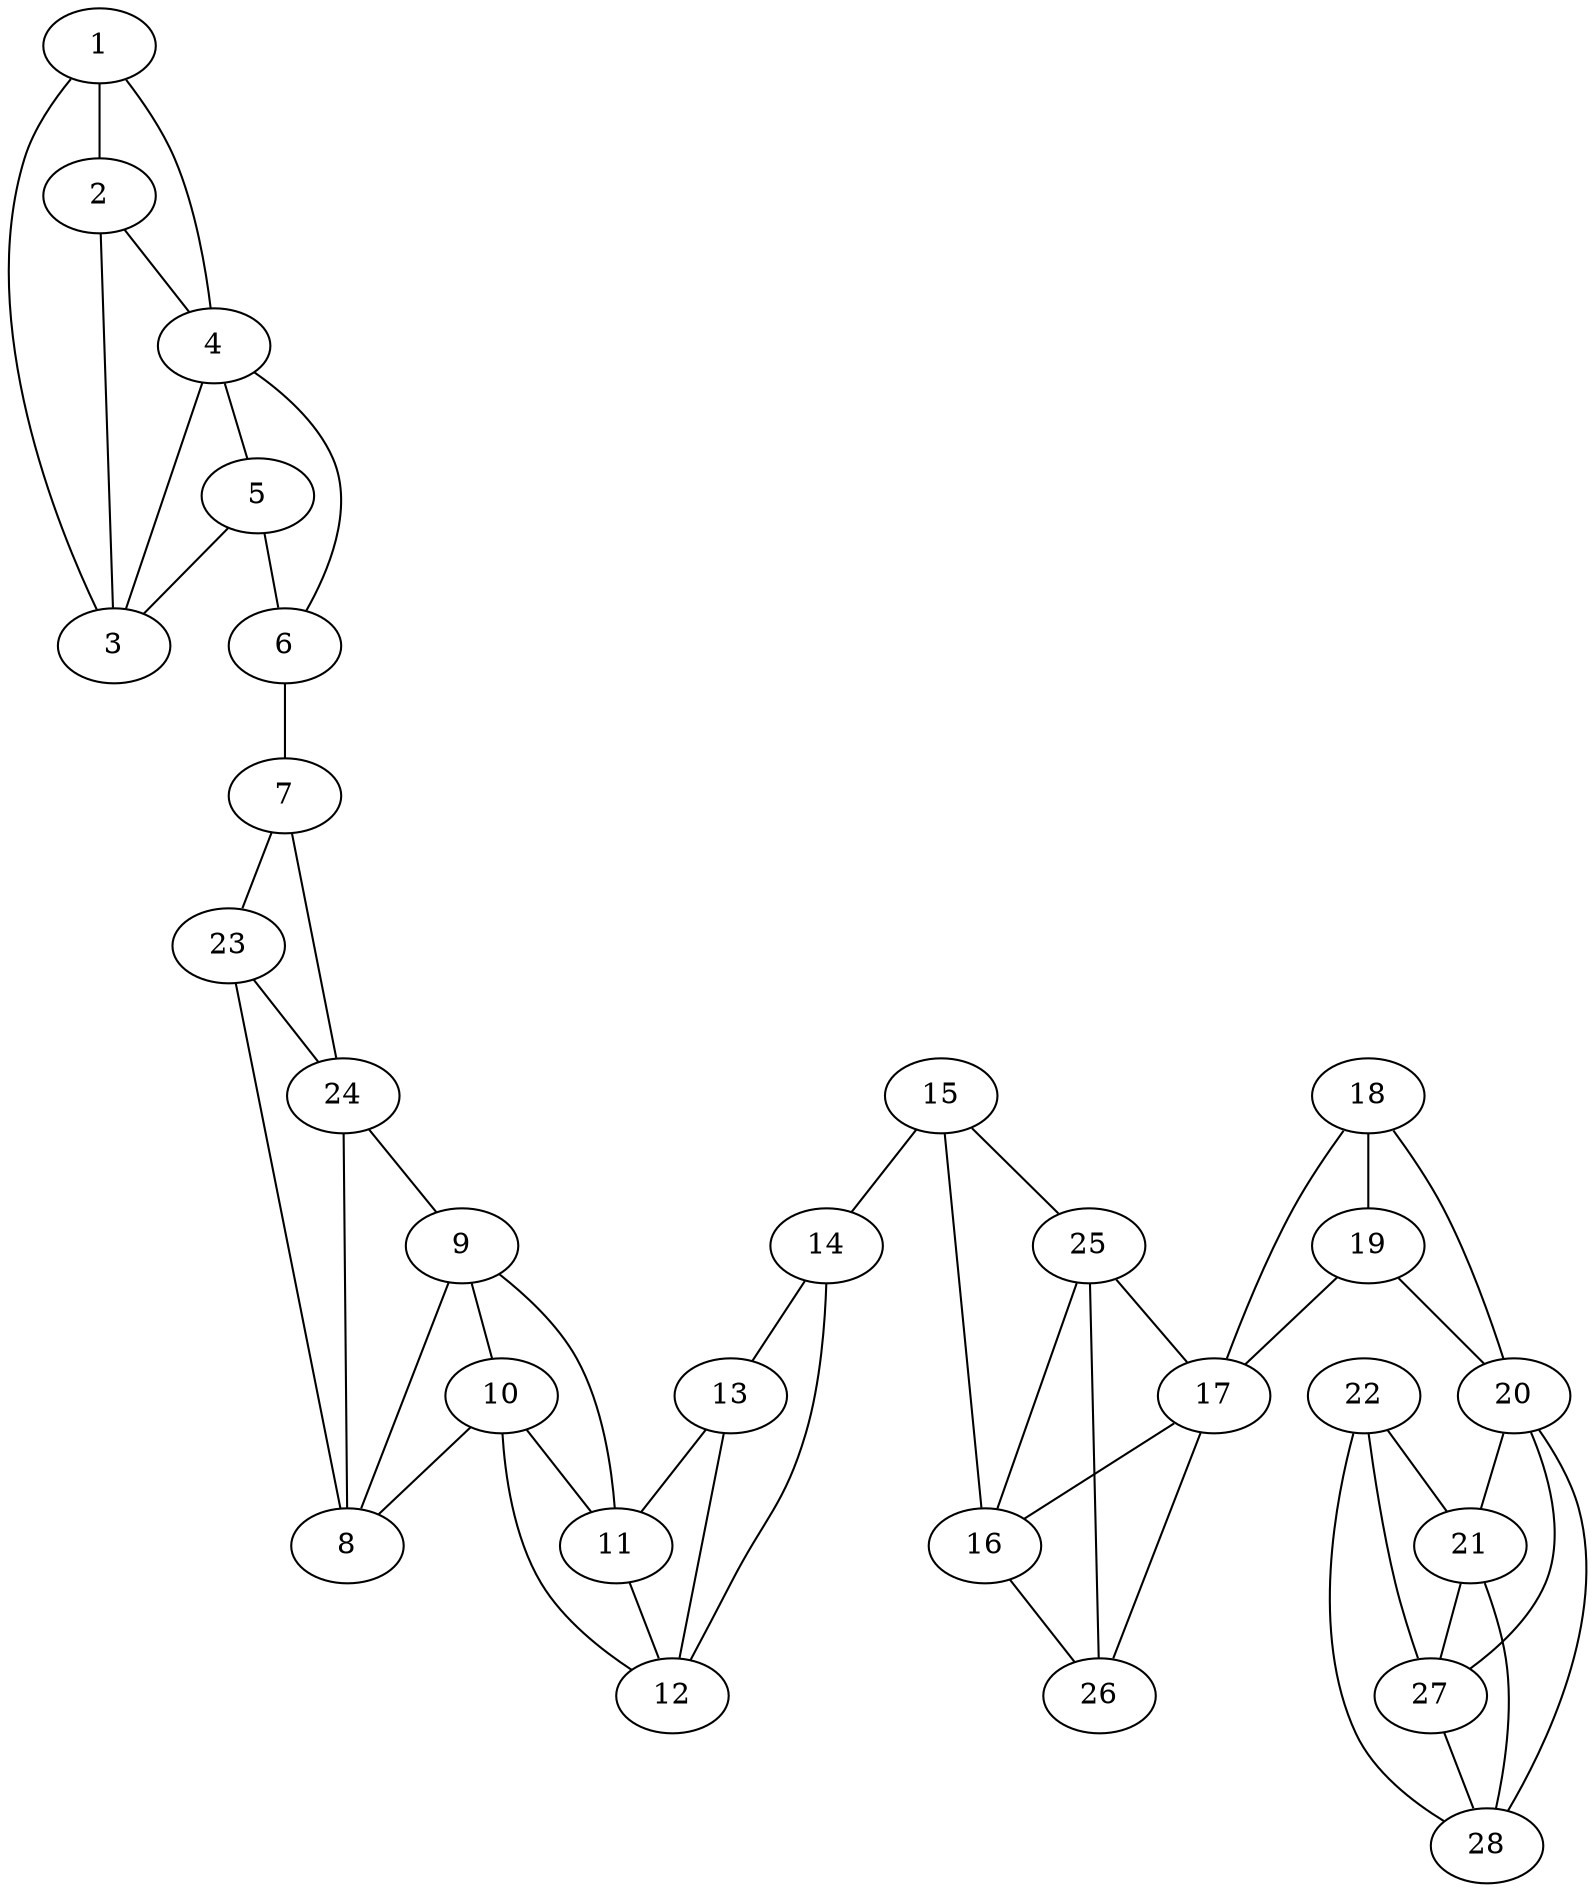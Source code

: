 graph pdb1vnf {
	1	 [aaLength=5,
		sequence=EEYNT,
		type=0];
	2	 [aaLength=19,
		sequence=YILFWNHVGLELNRVTHTV,
		type=0];
	1 -- 2	 [distance0="6.0",
		frequency=1,
		type0=1];
	3	 [aaLength=22,
		sequence=PPLSARALGMLHLAIHDAYFSI,
		type=0];
	1 -- 3	 [distance0="31.0",
		frequency=1,
		type0=2];
	4	 [aaLength=3,
		sequence=AAY,
		type=0];
	1 -- 4	 [distance0="69.0",
		frequency=1,
		type0=3];
	2 -- 4	 [distance0="63.0",
		frequency=1,
		type0=3];
	3 -- 2	 [distance0="25.0",
		frequency=1,
		type0=1];
	5	 [aaLength=17,
		sequence=ARQAVAGAALKMLSSLY,
		type=0];
	4 -- 5	 [distance0="13.0",
		distance1="0.0",
		frequency=2,
		type0=1,
		type1=4];
	4 -- 3	 [distance0="38.0",
		frequency=1,
		type0=2];
	6	 [aaLength=17,
		sequence=DNAYAQLGLVLDRSVLE,
		type=0];
	4 -- 6	 [distance0="46.0",
		frequency=1,
		type0=3];
	5 -- 3	 [distance0="51.0",
		frequency=1,
		type0=3];
	5 -- 6	 [distance0="33.0",
		distance1="0.0",
		frequency=2,
		type0=2,
		type1=4];
	7	 [aaLength=17,
		sequence=ASFMFGEDVADVFFALL,
		type=0];
	6 -- 7	 [distance0="26.0",
		distance1="0.0",
		frequency=2,
		type0=1,
		type1=4];
	23	 [aaLength=4,
		sequence=VLIP,
		type=1];
	7 -- 23	 [distance0="45.0",
		distance1="0.0",
		frequency=2,
		type0=2,
		type1=4];
	24	 [aaLength=4,
		sequence=KMPF,
		type=1];
	7 -- 24	 [distance0="58.0",
		frequency=1,
		type0=3];
	8	 [aaLength=4,
		sequence=YGKT,
		type=0];
	9	 [aaLength=3,
		sequence=RSN,
		type=0];
	8 -- 9	 [distance0="22.0",
		distance1="0.0",
		frequency=2,
		type0=2,
		type1=4];
	8 -- 24	 [distance0="11.0",
		frequency=1,
		type0=1];
	10	 [aaLength=15,
		sequence=TAEYDDAVRVAIAMG,
		type=0];
	9 -- 10	 [distance0="6.0",
		distance1="0.0",
		frequency=2,
		type0=1,
		type1=4];
	11	 [aaLength=9,
		sequence=PWQTAQGLY,
		type=0];
	9 -- 11	 [distance0="32.0",
		frequency=1,
		type0=3];
	10 -- 8	 [distance0="28.0",
		frequency=1,
		type0=3];
	10 -- 11	 [distance0="26.0",
		distance1="0.0",
		frequency=2,
		type0=2,
		type1=4];
	12	 [aaLength=15,
		sequence=PPRFYNQIVRRIAVT,
		type=0];
	11 -- 12	 [distance0="20.0",
		distance1="0.0",
		frequency=2,
		type0=1,
		type1=4];
	12 -- 10	 [distance0="46.0",
		frequency=1,
		type0=3];
	13	 [aaLength=32,
		sequence=EVNNADFARLFALVDVACTDAGIFSWKEKWEF,
		type=0];
	13 -- 11	 [distance0="45.0",
		frequency=1,
		type0=3];
	13 -- 12	 [distance0="25.0",
		frequency=1,
		type0=1];
	14	 [aaLength=6,
		sequence=PLSGVR,
		type=0];
	14 -- 12	 [distance0="61.0",
		frequency=1,
		type0=3];
	14 -- 13	 [distance0="36.0",
		frequency=1,
		type0=1];
	15	 [aaLength=17,
		sequence=GHATFGGAVFQMVRRYY,
		type=0];
	15 -- 14	 [distance0="42.0",
		frequency=1,
		type0=1];
	16	 [aaLength=3,
		sequence=IED,
		type=0];
	15 -- 16	 [distance0="58.0",
		frequency=1,
		type0=3];
	25	 [aaLength=3,
		sequence=RDL,
		type=1];
	15 -- 25	 [distance0="46.0",
		distance1="0.0",
		frequency=2,
		type0=2,
		type1=4];
	26	 [aaLength=3,
		sequence=GIV,
		type=1];
	16 -- 26	 [distance0="5.0",
		distance1="0.0",
		frequency=2,
		type0=1,
		type1=4];
	17	 [aaLength=14,
		sequence=AWELMFENAISRIF,
		type=0];
	17 -- 16	 [distance0="18.0",
		frequency=1,
		type0=2];
	17 -- 26	 [distance0="13.0",
		frequency=1,
		type0=1];
	18	 [aaLength=4,
		sequence=RFDA,
		type=0];
	19	 [aaLength=4,
		sequence=ARDI,
		type=0];
	18 -- 19	 [distance0="6.0",
		distance1="0.0",
		frequency=2,
		type0=1,
		type1=4];
	18 -- 17	 [distance0="19.0",
		frequency=1,
		type0=2];
	20	 [aaLength=3,
		sequence=VED,
		type=0];
	18 -- 20	 [distance0="32.0",
		frequency=1,
		type0=3];
	19 -- 17	 [distance0="25.0",
		frequency=1,
		type0=2];
	19 -- 20	 [distance0="26.0",
		distance1="0.0",
		frequency=2,
		type0=3,
		type1=4];
	21	 [aaLength=14,
		sequence=GVPLGIEIADEIFN,
		type=0];
	20 -- 21	 [distance0="22.0",
		frequency=1,
		type0=3];
	27	 [aaLength=3,
		sequence=RGT,
		type=1];
	20 -- 27	 [distance0="8.0",
		distance1="0.0",
		frequency=2,
		type0=1,
		type1=4];
	28	 [aaLength=3,
		sequence=LFP,
		type=1];
	20 -- 28	 [distance0="17.0",
		frequency=1,
		type0=2];
	21 -- 27	 [distance0="14.0",
		frequency=1,
		type0=2];
	21 -- 28	 [distance0="5.0",
		frequency=1,
		type0=1];
	22	 [aaLength=3,
		sequence=PEI,
		type=0];
	22 -- 21	 [distance0="21.0",
		frequency=1,
		type0=1];
	22 -- 27	 [distance0="35.0",
		frequency=1,
		type0=3];
	22 -- 28	 [distance0="26.0",
		frequency=1,
		type0=2];
	23 -- 8	 [distance0="24.0",
		frequency=1,
		type0=2];
	23 -- 24	 [distance0="13.0",
		distance1="0.0",
		frequency=2,
		type0=1,
		type1=4];
	24 -- 9	 [distance0="33.0",
		frequency=1,
		type0=3];
	25 -- 17	 [distance0="30.0",
		frequency=1,
		type0=3];
	25 -- 16	 [distance0="12.0",
		distance1="0.0",
		frequency=2,
		type0=1,
		type1=4];
	25 -- 26	 [distance0="17.0",
		frequency=1,
		type0=2];
	27 -- 28	 [distance0="9.0",
		distance1="0.0",
		frequency=2,
		type0=2,
		type1=4];
}
